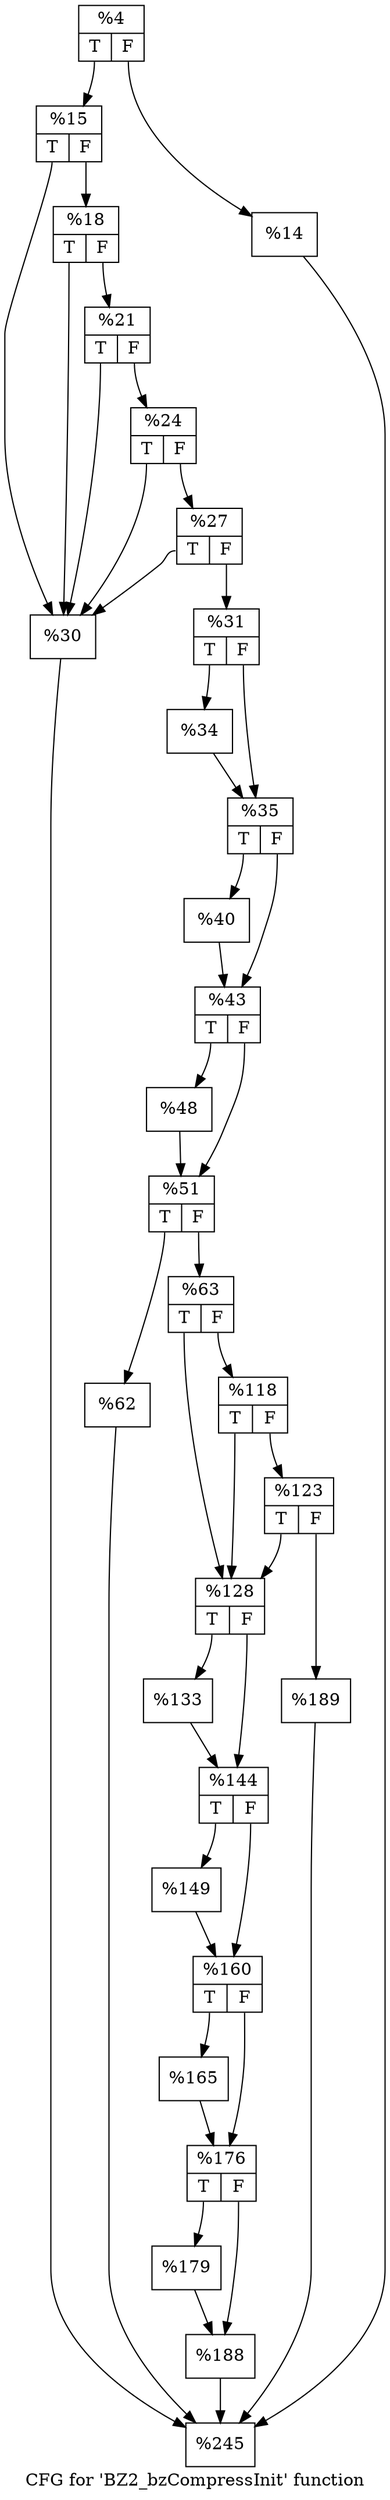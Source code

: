 digraph "CFG for 'BZ2_bzCompressInit' function" {
	label="CFG for 'BZ2_bzCompressInit' function";

	Node0x18d5570 [shape=record,label="{%4|{<s0>T|<s1>F}}"];
	Node0x18d5570:s0 -> Node0x18d5cb0;
	Node0x18d5570:s1 -> Node0x18d5d00;
	Node0x18d5d00 [shape=record,label="{%14}"];
	Node0x18d5d00 -> Node0x18d5e90;
	Node0x18d5cb0 [shape=record,label="{%15|{<s0>T|<s1>F}}"];
	Node0x18d5cb0:s0 -> Node0x18d6010;
	Node0x18d5cb0:s1 -> Node0x18d6060;
	Node0x18d6060 [shape=record,label="{%18|{<s0>T|<s1>F}}"];
	Node0x18d6060:s0 -> Node0x18d6010;
	Node0x18d6060:s1 -> Node0x18d6180;
	Node0x18d6180 [shape=record,label="{%21|{<s0>T|<s1>F}}"];
	Node0x18d6180:s0 -> Node0x18d6010;
	Node0x18d6180:s1 -> Node0x18d6330;
	Node0x18d6330 [shape=record,label="{%24|{<s0>T|<s1>F}}"];
	Node0x18d6330:s0 -> Node0x18d6010;
	Node0x18d6330:s1 -> Node0x18d64e0;
	Node0x18d64e0 [shape=record,label="{%27|{<s0>T|<s1>F}}"];
	Node0x18d64e0:s0 -> Node0x18d6010;
	Node0x18d64e0:s1 -> Node0x18d6690;
	Node0x18d6010 [shape=record,label="{%30}"];
	Node0x18d6010 -> Node0x18d5e90;
	Node0x18d6690 [shape=record,label="{%31|{<s0>T|<s1>F}}"];
	Node0x18d6690:s0 -> Node0x18d6920;
	Node0x18d6690:s1 -> Node0x18d6970;
	Node0x18d6920 [shape=record,label="{%34}"];
	Node0x18d6920 -> Node0x18d6970;
	Node0x18d6970 [shape=record,label="{%35|{<s0>T|<s1>F}}"];
	Node0x18d6970:s0 -> Node0x18d6d00;
	Node0x18d6970:s1 -> Node0x18d6d50;
	Node0x18d6d00 [shape=record,label="{%40}"];
	Node0x18d6d00 -> Node0x18d6d50;
	Node0x18d6d50 [shape=record,label="{%43|{<s0>T|<s1>F}}"];
	Node0x18d6d50:s0 -> Node0x18d7350;
	Node0x18d6d50:s1 -> Node0x18d73a0;
	Node0x18d7350 [shape=record,label="{%48}"];
	Node0x18d7350 -> Node0x18d73a0;
	Node0x18d73a0 [shape=record,label="{%51|{<s0>T|<s1>F}}"];
	Node0x18d73a0:s0 -> Node0x18d7dc0;
	Node0x18d73a0:s1 -> Node0x18d7e10;
	Node0x18d7dc0 [shape=record,label="{%62}"];
	Node0x18d7dc0 -> Node0x18d5e90;
	Node0x18d7e10 [shape=record,label="{%63|{<s0>T|<s1>F}}"];
	Node0x18d7e10:s0 -> Node0x18d9e10;
	Node0x18d7e10:s1 -> Node0x18d9e60;
	Node0x18d9e60 [shape=record,label="{%118|{<s0>T|<s1>F}}"];
	Node0x18d9e60:s0 -> Node0x18d9e10;
	Node0x18d9e60:s1 -> Node0x18da110;
	Node0x18da110 [shape=record,label="{%123|{<s0>T|<s1>F}}"];
	Node0x18da110:s0 -> Node0x18d9e10;
	Node0x18da110:s1 -> Node0x18da3c0;
	Node0x18d9e10 [shape=record,label="{%128|{<s0>T|<s1>F}}"];
	Node0x18d9e10:s0 -> Node0x18dae80;
	Node0x18d9e10:s1 -> Node0x18daed0;
	Node0x18dae80 [shape=record,label="{%133}"];
	Node0x18dae80 -> Node0x18daed0;
	Node0x18daed0 [shape=record,label="{%144|{<s0>T|<s1>F}}"];
	Node0x18daed0:s0 -> Node0x18db750;
	Node0x18daed0:s1 -> Node0x18db7a0;
	Node0x18db750 [shape=record,label="{%149}"];
	Node0x18db750 -> Node0x18db7a0;
	Node0x18db7a0 [shape=record,label="{%160|{<s0>T|<s1>F}}"];
	Node0x18db7a0:s0 -> Node0x18dc020;
	Node0x18db7a0:s1 -> Node0x18dc070;
	Node0x18dc020 [shape=record,label="{%165}"];
	Node0x18dc020 -> Node0x18dc070;
	Node0x18dc070 [shape=record,label="{%176|{<s0>T|<s1>F}}"];
	Node0x18dc070:s0 -> Node0x18dc7f0;
	Node0x18dc070:s1 -> Node0x18dc840;
	Node0x18dc7f0 [shape=record,label="{%179}"];
	Node0x18dc7f0 -> Node0x18dc840;
	Node0x18dc840 [shape=record,label="{%188}"];
	Node0x18dc840 -> Node0x18d5e90;
	Node0x18da3c0 [shape=record,label="{%189}"];
	Node0x18da3c0 -> Node0x18d5e90;
	Node0x18d5e90 [shape=record,label="{%245}"];
}
